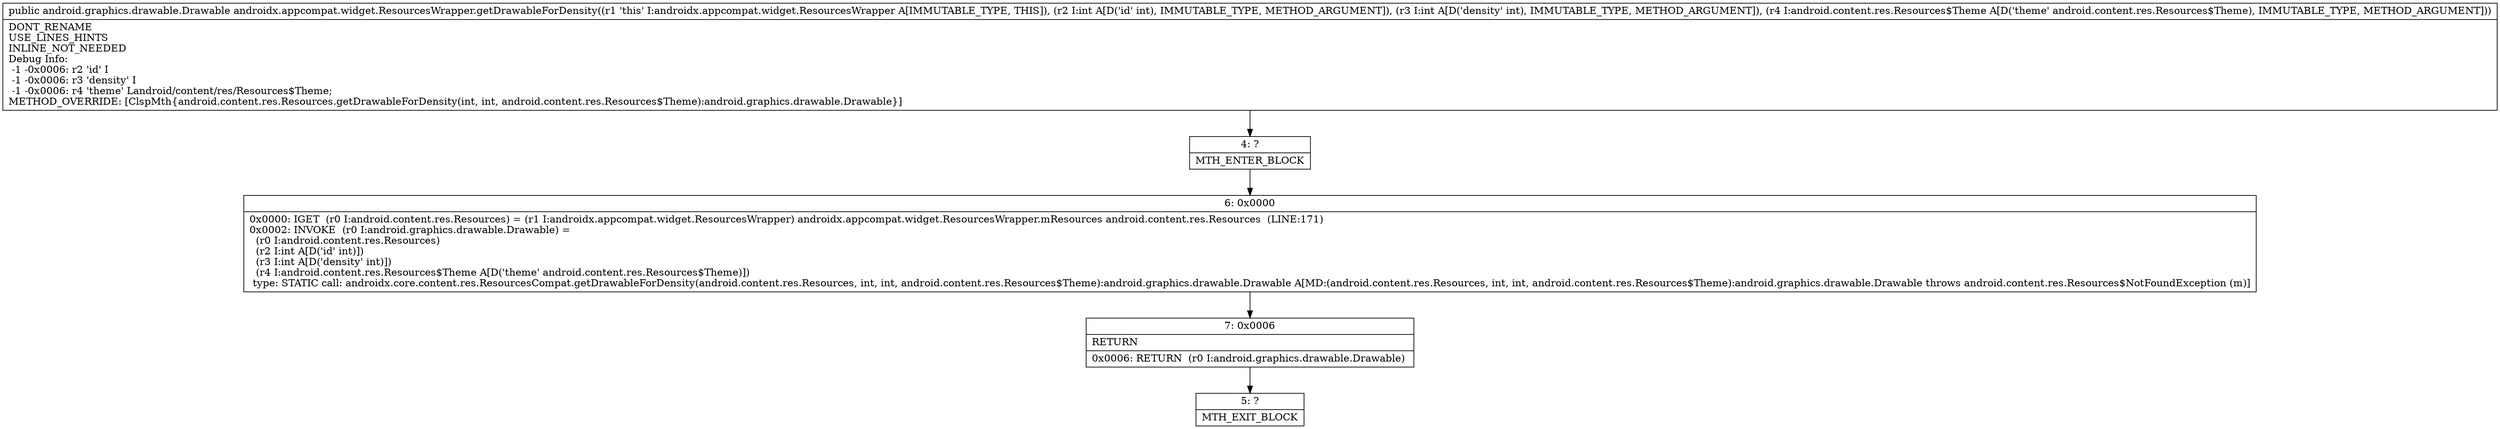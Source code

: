 digraph "CFG forandroidx.appcompat.widget.ResourcesWrapper.getDrawableForDensity(IILandroid\/content\/res\/Resources$Theme;)Landroid\/graphics\/drawable\/Drawable;" {
Node_4 [shape=record,label="{4\:\ ?|MTH_ENTER_BLOCK\l}"];
Node_6 [shape=record,label="{6\:\ 0x0000|0x0000: IGET  (r0 I:android.content.res.Resources) = (r1 I:androidx.appcompat.widget.ResourcesWrapper) androidx.appcompat.widget.ResourcesWrapper.mResources android.content.res.Resources  (LINE:171)\l0x0002: INVOKE  (r0 I:android.graphics.drawable.Drawable) = \l  (r0 I:android.content.res.Resources)\l  (r2 I:int A[D('id' int)])\l  (r3 I:int A[D('density' int)])\l  (r4 I:android.content.res.Resources$Theme A[D('theme' android.content.res.Resources$Theme)])\l type: STATIC call: androidx.core.content.res.ResourcesCompat.getDrawableForDensity(android.content.res.Resources, int, int, android.content.res.Resources$Theme):android.graphics.drawable.Drawable A[MD:(android.content.res.Resources, int, int, android.content.res.Resources$Theme):android.graphics.drawable.Drawable throws android.content.res.Resources$NotFoundException (m)]\l}"];
Node_7 [shape=record,label="{7\:\ 0x0006|RETURN\l|0x0006: RETURN  (r0 I:android.graphics.drawable.Drawable) \l}"];
Node_5 [shape=record,label="{5\:\ ?|MTH_EXIT_BLOCK\l}"];
MethodNode[shape=record,label="{public android.graphics.drawable.Drawable androidx.appcompat.widget.ResourcesWrapper.getDrawableForDensity((r1 'this' I:androidx.appcompat.widget.ResourcesWrapper A[IMMUTABLE_TYPE, THIS]), (r2 I:int A[D('id' int), IMMUTABLE_TYPE, METHOD_ARGUMENT]), (r3 I:int A[D('density' int), IMMUTABLE_TYPE, METHOD_ARGUMENT]), (r4 I:android.content.res.Resources$Theme A[D('theme' android.content.res.Resources$Theme), IMMUTABLE_TYPE, METHOD_ARGUMENT]))  | DONT_RENAME\lUSE_LINES_HINTS\lINLINE_NOT_NEEDED\lDebug Info:\l  \-1 \-0x0006: r2 'id' I\l  \-1 \-0x0006: r3 'density' I\l  \-1 \-0x0006: r4 'theme' Landroid\/content\/res\/Resources$Theme;\lMETHOD_OVERRIDE: [ClspMth\{android.content.res.Resources.getDrawableForDensity(int, int, android.content.res.Resources$Theme):android.graphics.drawable.Drawable\}]\l}"];
MethodNode -> Node_4;Node_4 -> Node_6;
Node_6 -> Node_7;
Node_7 -> Node_5;
}

